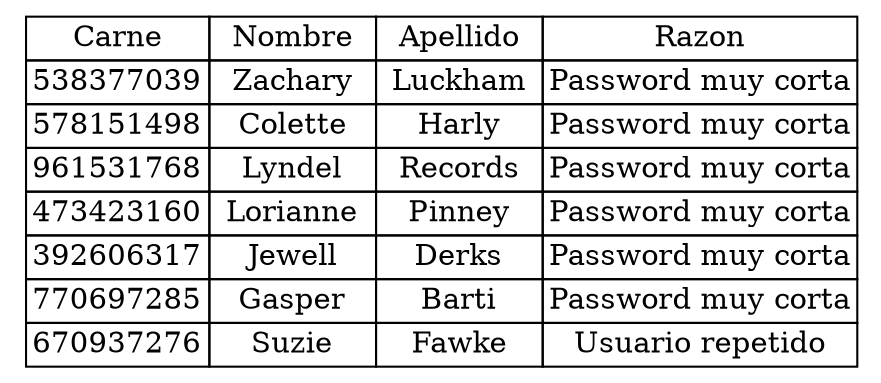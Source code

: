digraph G
{
    rankdir = TB;
    dpi=300;
    
    node1
    [
        shape = none
        label = <<table border="0" cellspacing="0">
        <tr>        <td border="1" width="80">Carne</td>        <td border="1" width="80">Nombre</td>        <td border="1" width="80">Apellido</td>        <td border="1" width="80">Razon</td>        </tr>      <tr>
<td border="1" width="80">538377039</td>
      <td border="1" width="80">Zachary</td>
      <td border="1" width="80">Luckham</td>
      <td border="1" width="80">Password muy corta</td>
</tr>
      <tr>
<td border="1" width="80">578151498</td>
      <td border="1" width="80">Colette</td>
      <td border="1" width="80">Harly</td>
      <td border="1" width="80">Password muy corta</td>
</tr>
      <tr>
<td border="1" width="80">961531768</td>
      <td border="1" width="80">Lyndel</td>
      <td border="1" width="80">Records</td>
      <td border="1" width="80">Password muy corta</td>
</tr>
      <tr>
<td border="1" width="80">473423160</td>
      <td border="1" width="80">Lorianne</td>
      <td border="1" width="80">Pinney</td>
      <td border="1" width="80">Password muy corta</td>
</tr>
      <tr>
<td border="1" width="80">392606317</td>
      <td border="1" width="80">Jewell</td>
      <td border="1" width="80">Derks</td>
      <td border="1" width="80">Password muy corta</td>
</tr>
      <tr>
<td border="1" width="80">770697285</td>
      <td border="1" width="80">Gasper</td>
      <td border="1" width="80">Barti</td>
      <td border="1" width="80">Password muy corta</td>
</tr>
      <tr>
<td border="1" width="80">670937276</td>
      <td border="1" width="80">Suzie</td>
      <td border="1" width="80">Fawke</td>
      <td border="1" width="80">Usuario repetido</td>
</tr>
                </table>>
    ]
}
